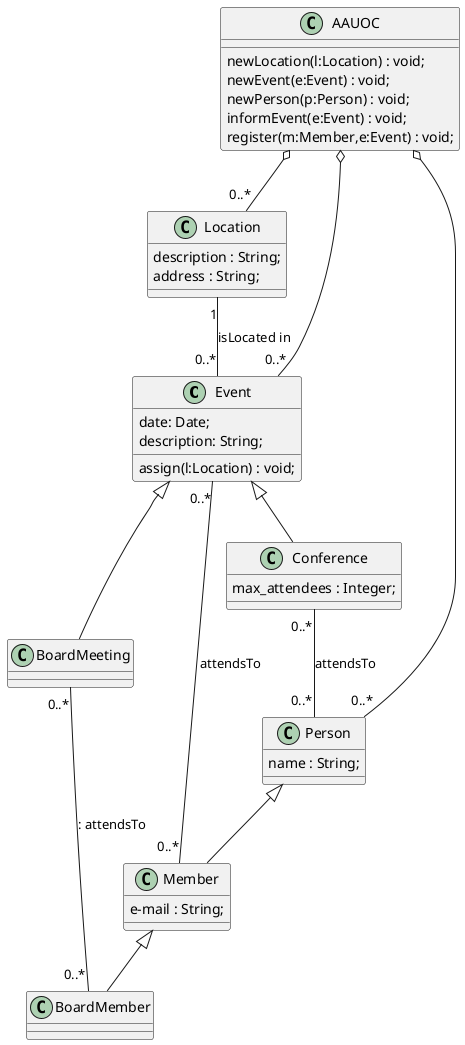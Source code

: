 @startuml
Event <|-- Conference
Event <|-- BoardMeeting
Person <|-- Member
Member <|-- BoardMember
BoardMeeting "0..*" -- "0..*" BoardMember : : attendsTo
Conference "0..*" -- "0..*" Person : attendsTo
Event "0..*" -- "0..*" Member : attendsTo
Location "1" -- "0..*" Event : isLocated in
AAUOC o-- "0..*" Location
AAUOC o-- "0..*" Event
AAUOC o-- "0..*" Person

class AAUOC {
newLocation(l:Location) : void;
newEvent(e:Event) : void;
newPerson(p:Person) : void;
informEvent(e:Event) : void;
register(m:Member,e:Event) : void;
}

class Member {
e-mail : String;
}

class BoardMember {
}

class Event {
date: Date;
description: String;
assign(l:Location) : void;
}

class Conference {
max_attendees : Integer;
}

class BoardMeeting {
}

class Location {
description : String;
address : String;
}

class Person {
name : String;
}
@enduml